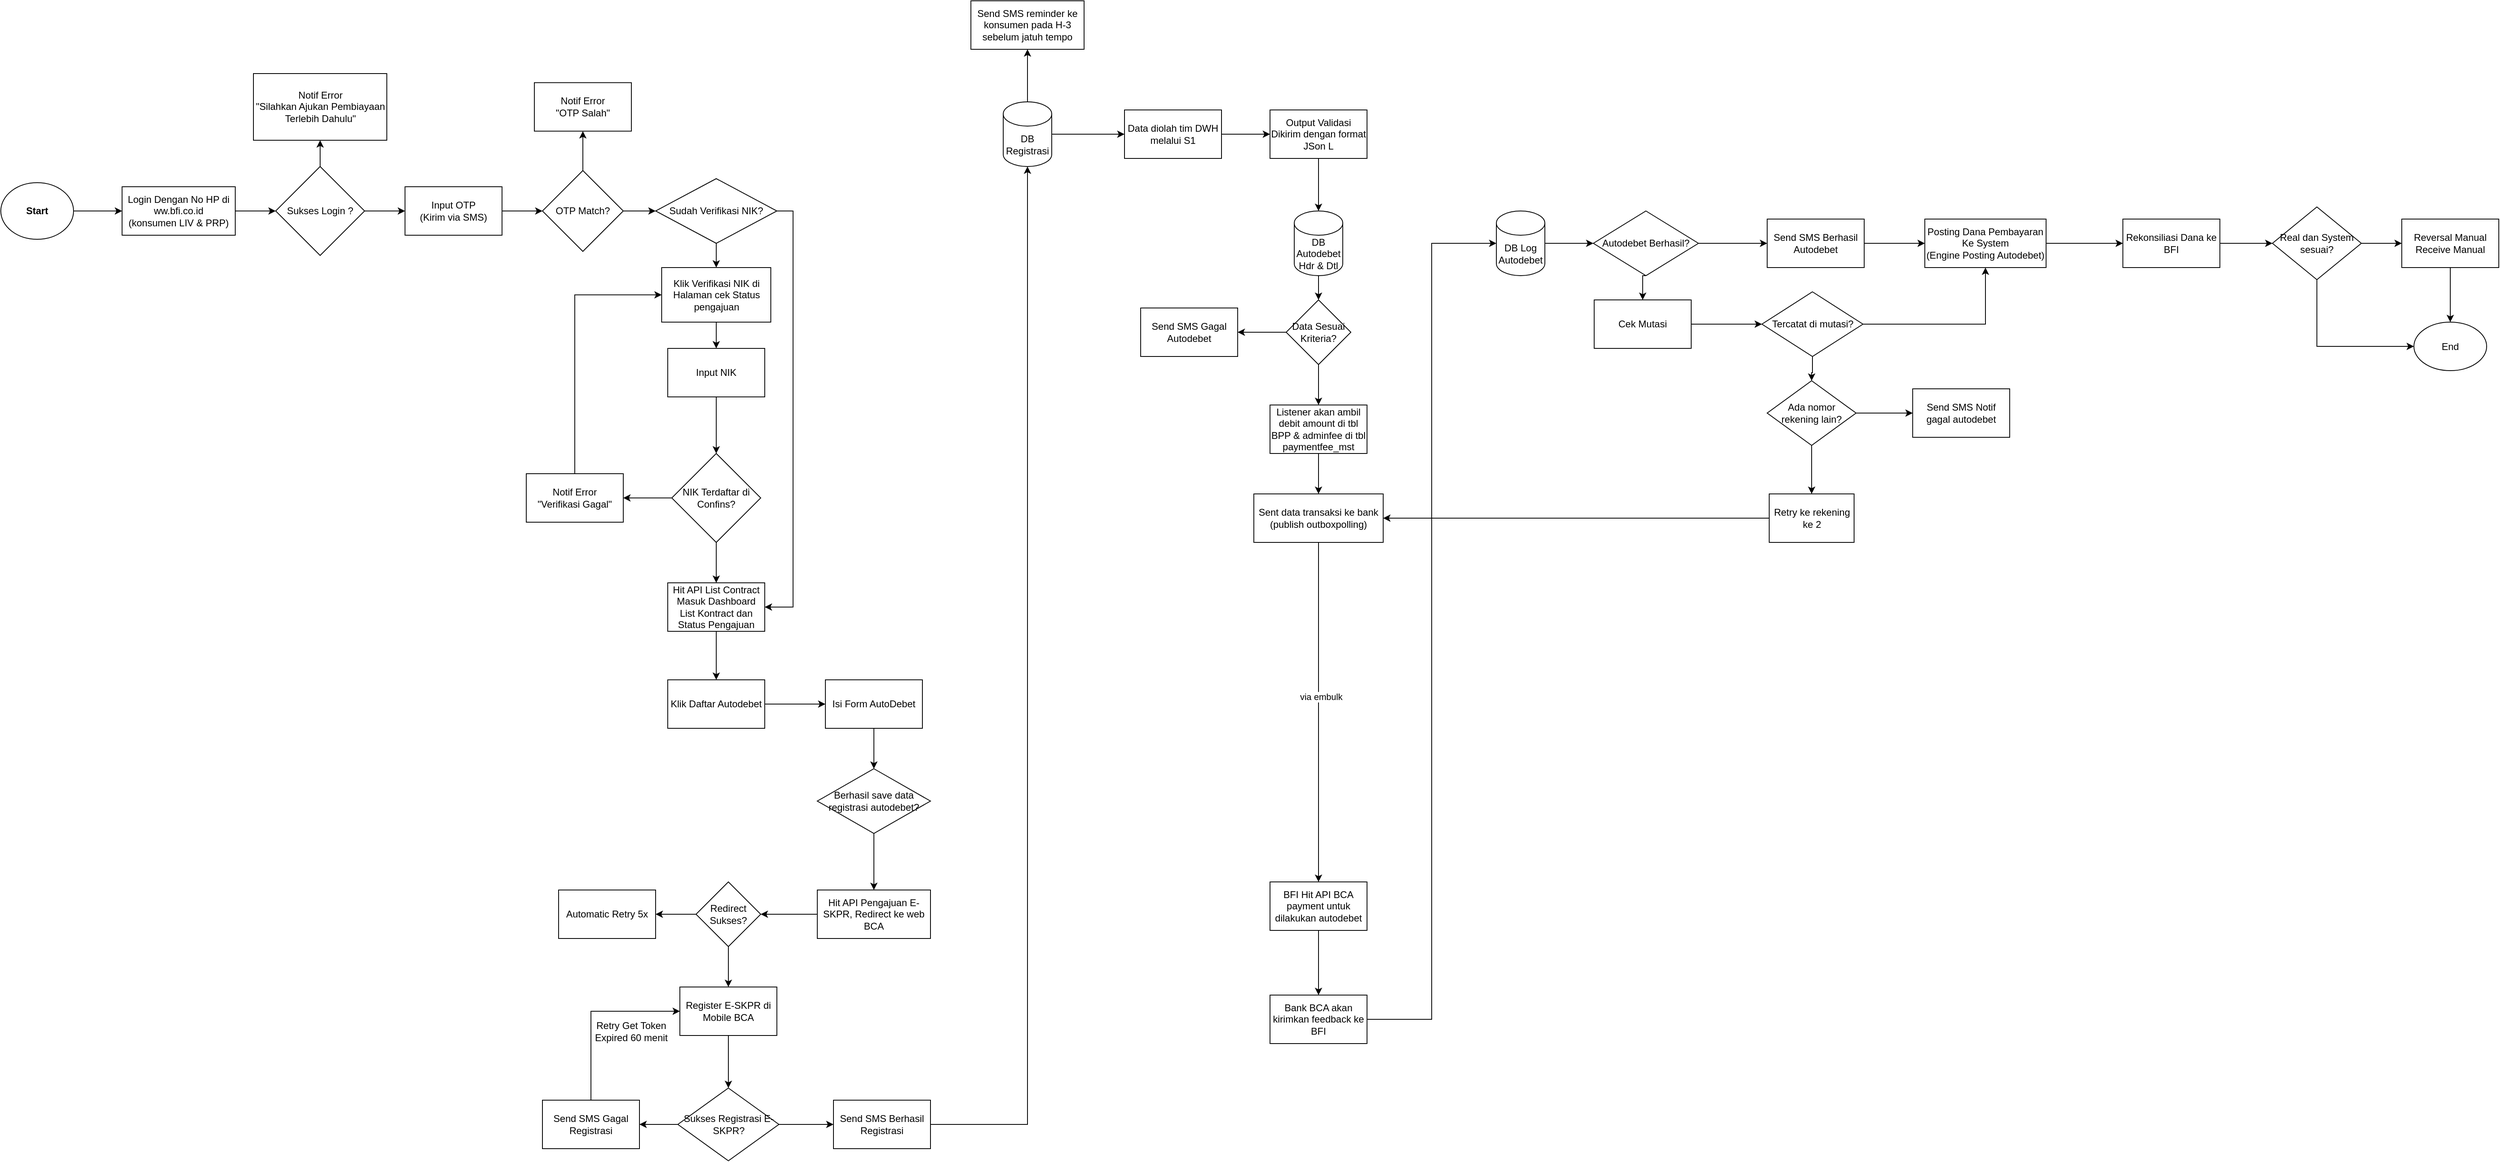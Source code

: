 <mxfile version="20.8.21" type="github">
  <diagram name="Page-1" id="4VkABFFkdOy4SkA2vKFU">
    <mxGraphModel dx="2204" dy="1832" grid="1" gridSize="10" guides="1" tooltips="1" connect="1" arrows="1" fold="1" page="1" pageScale="1" pageWidth="850" pageHeight="1100" math="0" shadow="0">
      <root>
        <mxCell id="0" />
        <mxCell id="1" parent="0" />
        <mxCell id="nJwfG4Mb3ynYiJClUybC-14" style="edgeStyle=orthogonalEdgeStyle;rounded=0;orthogonalLoop=1;jettySize=auto;html=1;exitX=1;exitY=0.5;exitDx=0;exitDy=0;entryX=0;entryY=0.5;entryDx=0;entryDy=0;" edge="1" parent="1" source="nJwfG4Mb3ynYiJClUybC-6" target="nJwfG4Mb3ynYiJClUybC-8">
          <mxGeometry relative="1" as="geometry" />
        </mxCell>
        <mxCell id="nJwfG4Mb3ynYiJClUybC-6" value="&lt;b&gt;Start&lt;/b&gt;" style="ellipse;whiteSpace=wrap;html=1;" vertex="1" parent="1">
          <mxGeometry x="-140" y="95" width="90" height="70" as="geometry" />
        </mxCell>
        <mxCell id="nJwfG4Mb3ynYiJClUybC-15" style="edgeStyle=orthogonalEdgeStyle;rounded=0;orthogonalLoop=1;jettySize=auto;html=1;exitX=1;exitY=0.5;exitDx=0;exitDy=0;entryX=0;entryY=0.5;entryDx=0;entryDy=0;" edge="1" parent="1" source="nJwfG4Mb3ynYiJClUybC-8" target="nJwfG4Mb3ynYiJClUybC-10">
          <mxGeometry relative="1" as="geometry" />
        </mxCell>
        <mxCell id="nJwfG4Mb3ynYiJClUybC-8" value="Login Dengan No HP di ww.bfi.co.id&lt;br&gt;(konsumen LIV &amp;amp; PRP)" style="rounded=0;whiteSpace=wrap;html=1;" vertex="1" parent="1">
          <mxGeometry x="10" y="100" width="140" height="60" as="geometry" />
        </mxCell>
        <mxCell id="nJwfG4Mb3ynYiJClUybC-18" style="edgeStyle=orthogonalEdgeStyle;rounded=0;orthogonalLoop=1;jettySize=auto;html=1;exitX=1;exitY=0.5;exitDx=0;exitDy=0;entryX=0;entryY=0.5;entryDx=0;entryDy=0;" edge="1" parent="1" source="nJwfG4Mb3ynYiJClUybC-9" target="nJwfG4Mb3ynYiJClUybC-12">
          <mxGeometry relative="1" as="geometry" />
        </mxCell>
        <mxCell id="nJwfG4Mb3ynYiJClUybC-9" value="Input OTP&lt;br&gt;(Kirim via SMS)" style="whiteSpace=wrap;html=1;rounded=0;" vertex="1" parent="1">
          <mxGeometry x="360" y="100" width="120" height="60" as="geometry" />
        </mxCell>
        <mxCell id="nJwfG4Mb3ynYiJClUybC-17" style="edgeStyle=orthogonalEdgeStyle;rounded=0;orthogonalLoop=1;jettySize=auto;html=1;exitX=1;exitY=0.5;exitDx=0;exitDy=0;entryX=0;entryY=0.5;entryDx=0;entryDy=0;" edge="1" parent="1" source="nJwfG4Mb3ynYiJClUybC-10" target="nJwfG4Mb3ynYiJClUybC-9">
          <mxGeometry relative="1" as="geometry" />
        </mxCell>
        <mxCell id="nJwfG4Mb3ynYiJClUybC-20" style="edgeStyle=orthogonalEdgeStyle;rounded=0;orthogonalLoop=1;jettySize=auto;html=1;exitX=0.5;exitY=0;exitDx=0;exitDy=0;entryX=0.5;entryY=1;entryDx=0;entryDy=0;" edge="1" parent="1" source="nJwfG4Mb3ynYiJClUybC-10" target="nJwfG4Mb3ynYiJClUybC-11">
          <mxGeometry relative="1" as="geometry" />
        </mxCell>
        <mxCell id="nJwfG4Mb3ynYiJClUybC-10" value="Sukses Login ?" style="rhombus;whiteSpace=wrap;html=1;rounded=0;" vertex="1" parent="1">
          <mxGeometry x="200" y="75" width="110" height="110" as="geometry" />
        </mxCell>
        <mxCell id="nJwfG4Mb3ynYiJClUybC-11" value="Notif Error&lt;br&gt;&quot;Silahkan Ajukan Pembiayaan Terlebih Dahulu&quot;" style="rounded=0;whiteSpace=wrap;html=1;" vertex="1" parent="1">
          <mxGeometry x="172.5" y="-40" width="165" height="82.5" as="geometry" />
        </mxCell>
        <mxCell id="nJwfG4Mb3ynYiJClUybC-19" style="edgeStyle=orthogonalEdgeStyle;rounded=0;orthogonalLoop=1;jettySize=auto;html=1;exitX=0.5;exitY=0;exitDx=0;exitDy=0;entryX=0.5;entryY=1;entryDx=0;entryDy=0;" edge="1" parent="1" source="nJwfG4Mb3ynYiJClUybC-12" target="nJwfG4Mb3ynYiJClUybC-13">
          <mxGeometry relative="1" as="geometry" />
        </mxCell>
        <mxCell id="nJwfG4Mb3ynYiJClUybC-22" style="edgeStyle=orthogonalEdgeStyle;rounded=0;orthogonalLoop=1;jettySize=auto;html=1;exitX=1;exitY=0.5;exitDx=0;exitDy=0;entryX=0;entryY=0.5;entryDx=0;entryDy=0;" edge="1" parent="1" source="nJwfG4Mb3ynYiJClUybC-12" target="nJwfG4Mb3ynYiJClUybC-21">
          <mxGeometry relative="1" as="geometry" />
        </mxCell>
        <mxCell id="nJwfG4Mb3ynYiJClUybC-12" value="OTP Match?" style="rhombus;whiteSpace=wrap;html=1;rounded=0;" vertex="1" parent="1">
          <mxGeometry x="530" y="80" width="100" height="100" as="geometry" />
        </mxCell>
        <mxCell id="nJwfG4Mb3ynYiJClUybC-13" value="Notif Error&lt;br&gt;&quot;OTP Salah&quot;" style="rounded=0;whiteSpace=wrap;html=1;" vertex="1" parent="1">
          <mxGeometry x="520" y="-28.75" width="120" height="60" as="geometry" />
        </mxCell>
        <mxCell id="nJwfG4Mb3ynYiJClUybC-30" style="edgeStyle=orthogonalEdgeStyle;rounded=0;orthogonalLoop=1;jettySize=auto;html=1;exitX=1;exitY=0.5;exitDx=0;exitDy=0;entryX=1;entryY=0.5;entryDx=0;entryDy=0;" edge="1" parent="1" source="nJwfG4Mb3ynYiJClUybC-21" target="nJwfG4Mb3ynYiJClUybC-25">
          <mxGeometry relative="1" as="geometry" />
        </mxCell>
        <mxCell id="nJwfG4Mb3ynYiJClUybC-31" style="edgeStyle=orthogonalEdgeStyle;rounded=0;orthogonalLoop=1;jettySize=auto;html=1;exitX=0.5;exitY=1;exitDx=0;exitDy=0;" edge="1" parent="1" source="nJwfG4Mb3ynYiJClUybC-21" target="nJwfG4Mb3ynYiJClUybC-23">
          <mxGeometry relative="1" as="geometry" />
        </mxCell>
        <mxCell id="nJwfG4Mb3ynYiJClUybC-21" value="Sudah Verifikasi NIK?" style="rhombus;whiteSpace=wrap;html=1;rounded=0;" vertex="1" parent="1">
          <mxGeometry x="670" y="90" width="150" height="80" as="geometry" />
        </mxCell>
        <mxCell id="nJwfG4Mb3ynYiJClUybC-32" style="edgeStyle=orthogonalEdgeStyle;rounded=0;orthogonalLoop=1;jettySize=auto;html=1;exitX=0.5;exitY=1;exitDx=0;exitDy=0;entryX=0.5;entryY=0;entryDx=0;entryDy=0;" edge="1" parent="1" source="nJwfG4Mb3ynYiJClUybC-23" target="nJwfG4Mb3ynYiJClUybC-24">
          <mxGeometry relative="1" as="geometry" />
        </mxCell>
        <mxCell id="nJwfG4Mb3ynYiJClUybC-23" value="Klik Verifikasi NIK di Halaman cek Status pengajuan" style="rounded=0;whiteSpace=wrap;html=1;" vertex="1" parent="1">
          <mxGeometry x="677.5" y="200" width="135" height="67.5" as="geometry" />
        </mxCell>
        <mxCell id="nJwfG4Mb3ynYiJClUybC-27" value="" style="edgeStyle=orthogonalEdgeStyle;rounded=0;orthogonalLoop=1;jettySize=auto;html=1;" edge="1" parent="1" source="nJwfG4Mb3ynYiJClUybC-24" target="nJwfG4Mb3ynYiJClUybC-26">
          <mxGeometry relative="1" as="geometry" />
        </mxCell>
        <mxCell id="nJwfG4Mb3ynYiJClUybC-24" value="Input NIK" style="rounded=0;whiteSpace=wrap;html=1;" vertex="1" parent="1">
          <mxGeometry x="685" y="300" width="120" height="60" as="geometry" />
        </mxCell>
        <mxCell id="nJwfG4Mb3ynYiJClUybC-38" style="edgeStyle=orthogonalEdgeStyle;rounded=0;orthogonalLoop=1;jettySize=auto;html=1;exitX=0.5;exitY=1;exitDx=0;exitDy=0;entryX=0.5;entryY=0;entryDx=0;entryDy=0;" edge="1" parent="1" source="nJwfG4Mb3ynYiJClUybC-25" target="nJwfG4Mb3ynYiJClUybC-37">
          <mxGeometry relative="1" as="geometry" />
        </mxCell>
        <mxCell id="nJwfG4Mb3ynYiJClUybC-25" value="Hit API List Contract&lt;br&gt;Masuk Dashboard List Kontract dan Status Pengajuan" style="rounded=0;whiteSpace=wrap;html=1;" vertex="1" parent="1">
          <mxGeometry x="685" y="590" width="120" height="60" as="geometry" />
        </mxCell>
        <mxCell id="nJwfG4Mb3ynYiJClUybC-34" style="edgeStyle=orthogonalEdgeStyle;rounded=0;orthogonalLoop=1;jettySize=auto;html=1;exitX=0;exitY=0.5;exitDx=0;exitDy=0;entryX=1;entryY=0.5;entryDx=0;entryDy=0;" edge="1" parent="1" source="nJwfG4Mb3ynYiJClUybC-26" target="nJwfG4Mb3ynYiJClUybC-33">
          <mxGeometry relative="1" as="geometry" />
        </mxCell>
        <mxCell id="nJwfG4Mb3ynYiJClUybC-36" style="edgeStyle=orthogonalEdgeStyle;rounded=0;orthogonalLoop=1;jettySize=auto;html=1;exitX=0.5;exitY=1;exitDx=0;exitDy=0;entryX=0.5;entryY=0;entryDx=0;entryDy=0;" edge="1" parent="1" source="nJwfG4Mb3ynYiJClUybC-26" target="nJwfG4Mb3ynYiJClUybC-25">
          <mxGeometry relative="1" as="geometry" />
        </mxCell>
        <mxCell id="nJwfG4Mb3ynYiJClUybC-26" value="NIK Terdaftar di Confins?" style="rhombus;whiteSpace=wrap;html=1;rounded=0;" vertex="1" parent="1">
          <mxGeometry x="690" y="430" width="110" height="110" as="geometry" />
        </mxCell>
        <mxCell id="nJwfG4Mb3ynYiJClUybC-35" style="edgeStyle=orthogonalEdgeStyle;rounded=0;orthogonalLoop=1;jettySize=auto;html=1;exitX=0.5;exitY=0;exitDx=0;exitDy=0;entryX=0;entryY=0.5;entryDx=0;entryDy=0;" edge="1" parent="1" source="nJwfG4Mb3ynYiJClUybC-33" target="nJwfG4Mb3ynYiJClUybC-23">
          <mxGeometry relative="1" as="geometry" />
        </mxCell>
        <mxCell id="nJwfG4Mb3ynYiJClUybC-33" value="Notif Error&lt;br&gt;&quot;Verifikasi Gagal&quot;" style="rounded=0;whiteSpace=wrap;html=1;" vertex="1" parent="1">
          <mxGeometry x="510" y="455" width="120" height="60" as="geometry" />
        </mxCell>
        <mxCell id="nJwfG4Mb3ynYiJClUybC-40" style="edgeStyle=orthogonalEdgeStyle;rounded=0;orthogonalLoop=1;jettySize=auto;html=1;exitX=1;exitY=0.5;exitDx=0;exitDy=0;entryX=0;entryY=0.5;entryDx=0;entryDy=0;" edge="1" parent="1" source="nJwfG4Mb3ynYiJClUybC-37" target="nJwfG4Mb3ynYiJClUybC-39">
          <mxGeometry relative="1" as="geometry" />
        </mxCell>
        <mxCell id="nJwfG4Mb3ynYiJClUybC-37" value="Klik Daftar Autodebet" style="rounded=0;whiteSpace=wrap;html=1;" vertex="1" parent="1">
          <mxGeometry x="685" y="710" width="120" height="60" as="geometry" />
        </mxCell>
        <mxCell id="nJwfG4Mb3ynYiJClUybC-42" style="edgeStyle=orthogonalEdgeStyle;rounded=0;orthogonalLoop=1;jettySize=auto;html=1;exitX=0.5;exitY=1;exitDx=0;exitDy=0;entryX=0.5;entryY=0;entryDx=0;entryDy=0;" edge="1" parent="1" source="nJwfG4Mb3ynYiJClUybC-39" target="nJwfG4Mb3ynYiJClUybC-41">
          <mxGeometry relative="1" as="geometry" />
        </mxCell>
        <mxCell id="nJwfG4Mb3ynYiJClUybC-39" value="Isi Form AutoDebet" style="whiteSpace=wrap;html=1;rounded=0;" vertex="1" parent="1">
          <mxGeometry x="880" y="710" width="120" height="60" as="geometry" />
        </mxCell>
        <mxCell id="nJwfG4Mb3ynYiJClUybC-54" style="edgeStyle=orthogonalEdgeStyle;rounded=0;orthogonalLoop=1;jettySize=auto;html=1;exitX=0.5;exitY=1;exitDx=0;exitDy=0;" edge="1" parent="1" source="nJwfG4Mb3ynYiJClUybC-41" target="nJwfG4Mb3ynYiJClUybC-53">
          <mxGeometry relative="1" as="geometry" />
        </mxCell>
        <mxCell id="nJwfG4Mb3ynYiJClUybC-41" value="Berhasil save data registrasi autodebet?" style="rhombus;whiteSpace=wrap;html=1;rounded=0;" vertex="1" parent="1">
          <mxGeometry x="870" y="820" width="140" height="80" as="geometry" />
        </mxCell>
        <mxCell id="nJwfG4Mb3ynYiJClUybC-57" style="edgeStyle=orthogonalEdgeStyle;rounded=0;orthogonalLoop=1;jettySize=auto;html=1;exitX=0;exitY=0.5;exitDx=0;exitDy=0;entryX=1;entryY=0.5;entryDx=0;entryDy=0;" edge="1" parent="1" source="nJwfG4Mb3ynYiJClUybC-53" target="nJwfG4Mb3ynYiJClUybC-55">
          <mxGeometry relative="1" as="geometry" />
        </mxCell>
        <mxCell id="nJwfG4Mb3ynYiJClUybC-53" value="Hit API Pengajuan E-SKPR, Redirect ke web BCA" style="whiteSpace=wrap;html=1;rounded=0;" vertex="1" parent="1">
          <mxGeometry x="870" y="970" width="140" height="60" as="geometry" />
        </mxCell>
        <mxCell id="nJwfG4Mb3ynYiJClUybC-58" value="" style="edgeStyle=orthogonalEdgeStyle;rounded=0;orthogonalLoop=1;jettySize=auto;html=1;" edge="1" parent="1" source="nJwfG4Mb3ynYiJClUybC-55" target="nJwfG4Mb3ynYiJClUybC-56">
          <mxGeometry relative="1" as="geometry" />
        </mxCell>
        <mxCell id="nJwfG4Mb3ynYiJClUybC-60" style="edgeStyle=orthogonalEdgeStyle;rounded=0;orthogonalLoop=1;jettySize=auto;html=1;exitX=0.5;exitY=1;exitDx=0;exitDy=0;entryX=0.5;entryY=0;entryDx=0;entryDy=0;" edge="1" parent="1" source="nJwfG4Mb3ynYiJClUybC-55" target="nJwfG4Mb3ynYiJClUybC-59">
          <mxGeometry relative="1" as="geometry" />
        </mxCell>
        <mxCell id="nJwfG4Mb3ynYiJClUybC-55" value="Redirect Sukses?" style="rhombus;whiteSpace=wrap;html=1;rounded=0;" vertex="1" parent="1">
          <mxGeometry x="720" y="960" width="80" height="80" as="geometry" />
        </mxCell>
        <mxCell id="nJwfG4Mb3ynYiJClUybC-56" value="Automatic Retry 5x" style="whiteSpace=wrap;html=1;rounded=0;" vertex="1" parent="1">
          <mxGeometry x="550" y="970" width="120" height="60" as="geometry" />
        </mxCell>
        <mxCell id="nJwfG4Mb3ynYiJClUybC-62" value="" style="edgeStyle=orthogonalEdgeStyle;rounded=0;orthogonalLoop=1;jettySize=auto;html=1;" edge="1" parent="1" source="nJwfG4Mb3ynYiJClUybC-59" target="nJwfG4Mb3ynYiJClUybC-61">
          <mxGeometry relative="1" as="geometry" />
        </mxCell>
        <mxCell id="nJwfG4Mb3ynYiJClUybC-59" value="Register E-SKPR di Mobile BCA" style="rounded=0;whiteSpace=wrap;html=1;" vertex="1" parent="1">
          <mxGeometry x="700" y="1090" width="120" height="60" as="geometry" />
        </mxCell>
        <mxCell id="nJwfG4Mb3ynYiJClUybC-67" value="" style="edgeStyle=orthogonalEdgeStyle;rounded=0;orthogonalLoop=1;jettySize=auto;html=1;" edge="1" parent="1" source="nJwfG4Mb3ynYiJClUybC-61" target="nJwfG4Mb3ynYiJClUybC-63">
          <mxGeometry relative="1" as="geometry" />
        </mxCell>
        <mxCell id="nJwfG4Mb3ynYiJClUybC-69" value="" style="edgeStyle=orthogonalEdgeStyle;rounded=0;orthogonalLoop=1;jettySize=auto;html=1;" edge="1" parent="1" source="nJwfG4Mb3ynYiJClUybC-61" target="nJwfG4Mb3ynYiJClUybC-68">
          <mxGeometry relative="1" as="geometry" />
        </mxCell>
        <mxCell id="nJwfG4Mb3ynYiJClUybC-61" value="Sukses Registrasi E-SKPR?" style="rhombus;whiteSpace=wrap;html=1;rounded=0;" vertex="1" parent="1">
          <mxGeometry x="697.5" y="1215" width="125" height="90" as="geometry" />
        </mxCell>
        <mxCell id="nJwfG4Mb3ynYiJClUybC-64" style="edgeStyle=orthogonalEdgeStyle;rounded=0;orthogonalLoop=1;jettySize=auto;html=1;exitX=0.5;exitY=0;exitDx=0;exitDy=0;entryX=0;entryY=0.5;entryDx=0;entryDy=0;" edge="1" parent="1" source="nJwfG4Mb3ynYiJClUybC-63" target="nJwfG4Mb3ynYiJClUybC-59">
          <mxGeometry relative="1" as="geometry" />
        </mxCell>
        <mxCell id="nJwfG4Mb3ynYiJClUybC-63" value="Send SMS Gagal Registrasi&lt;br&gt;" style="whiteSpace=wrap;html=1;rounded=0;" vertex="1" parent="1">
          <mxGeometry x="530" y="1230" width="120" height="60" as="geometry" />
        </mxCell>
        <mxCell id="nJwfG4Mb3ynYiJClUybC-66" value="Retry Get Token Expired 60 menit" style="text;html=1;strokeColor=none;fillColor=none;align=center;verticalAlign=middle;whiteSpace=wrap;rounded=0;" vertex="1" parent="1">
          <mxGeometry x="590" y="1130" width="100" height="30" as="geometry" />
        </mxCell>
        <mxCell id="nJwfG4Mb3ynYiJClUybC-71" style="edgeStyle=orthogonalEdgeStyle;rounded=0;orthogonalLoop=1;jettySize=auto;html=1;exitX=1;exitY=0.5;exitDx=0;exitDy=0;entryX=0.5;entryY=1;entryDx=0;entryDy=0;entryPerimeter=0;" edge="1" parent="1" source="nJwfG4Mb3ynYiJClUybC-68" target="nJwfG4Mb3ynYiJClUybC-70">
          <mxGeometry relative="1" as="geometry" />
        </mxCell>
        <mxCell id="nJwfG4Mb3ynYiJClUybC-68" value="Send SMS Berhasil Registrasi" style="whiteSpace=wrap;html=1;rounded=0;" vertex="1" parent="1">
          <mxGeometry x="890" y="1230" width="120" height="60" as="geometry" />
        </mxCell>
        <mxCell id="nJwfG4Mb3ynYiJClUybC-73" value="" style="edgeStyle=orthogonalEdgeStyle;rounded=0;orthogonalLoop=1;jettySize=auto;html=1;" edge="1" parent="1" source="nJwfG4Mb3ynYiJClUybC-70" target="nJwfG4Mb3ynYiJClUybC-72">
          <mxGeometry relative="1" as="geometry" />
        </mxCell>
        <mxCell id="nJwfG4Mb3ynYiJClUybC-75" value="" style="edgeStyle=orthogonalEdgeStyle;rounded=0;orthogonalLoop=1;jettySize=auto;html=1;" edge="1" parent="1" source="nJwfG4Mb3ynYiJClUybC-70" target="nJwfG4Mb3ynYiJClUybC-74">
          <mxGeometry relative="1" as="geometry" />
        </mxCell>
        <mxCell id="nJwfG4Mb3ynYiJClUybC-70" value="DB Registrasi" style="shape=cylinder3;whiteSpace=wrap;html=1;boundedLbl=1;backgroundOutline=1;size=15;" vertex="1" parent="1">
          <mxGeometry x="1100" y="-5" width="60" height="80" as="geometry" />
        </mxCell>
        <mxCell id="nJwfG4Mb3ynYiJClUybC-72" value="Send SMS reminder ke konsumen pada H-3 sebelum jatuh tempo" style="rounded=0;whiteSpace=wrap;html=1;" vertex="1" parent="1">
          <mxGeometry x="1060" y="-130" width="140" height="60" as="geometry" />
        </mxCell>
        <mxCell id="nJwfG4Mb3ynYiJClUybC-77" value="" style="edgeStyle=orthogonalEdgeStyle;rounded=0;orthogonalLoop=1;jettySize=auto;html=1;" edge="1" parent="1" source="nJwfG4Mb3ynYiJClUybC-74" target="nJwfG4Mb3ynYiJClUybC-76">
          <mxGeometry relative="1" as="geometry" />
        </mxCell>
        <mxCell id="nJwfG4Mb3ynYiJClUybC-74" value="Data diolah tim DWH melalui S1" style="rounded=0;whiteSpace=wrap;html=1;" vertex="1" parent="1">
          <mxGeometry x="1250" y="5" width="120" height="60" as="geometry" />
        </mxCell>
        <mxCell id="nJwfG4Mb3ynYiJClUybC-79" value="" style="edgeStyle=orthogonalEdgeStyle;rounded=0;orthogonalLoop=1;jettySize=auto;html=1;" edge="1" parent="1" source="nJwfG4Mb3ynYiJClUybC-76" target="nJwfG4Mb3ynYiJClUybC-78">
          <mxGeometry relative="1" as="geometry" />
        </mxCell>
        <mxCell id="nJwfG4Mb3ynYiJClUybC-76" value="Output Validasi&lt;br&gt;Dikirim dengan format JSon L" style="whiteSpace=wrap;html=1;rounded=0;" vertex="1" parent="1">
          <mxGeometry x="1430" y="5" width="120" height="60" as="geometry" />
        </mxCell>
        <mxCell id="nJwfG4Mb3ynYiJClUybC-83" value="" style="edgeStyle=orthogonalEdgeStyle;rounded=0;orthogonalLoop=1;jettySize=auto;html=1;" edge="1" parent="1" source="nJwfG4Mb3ynYiJClUybC-78" target="nJwfG4Mb3ynYiJClUybC-81">
          <mxGeometry relative="1" as="geometry" />
        </mxCell>
        <mxCell id="nJwfG4Mb3ynYiJClUybC-78" value="DB Autodebet Hdr &amp;amp; Dtl" style="shape=cylinder3;whiteSpace=wrap;html=1;boundedLbl=1;backgroundOutline=1;size=15;" vertex="1" parent="1">
          <mxGeometry x="1460" y="130" width="60" height="80" as="geometry" />
        </mxCell>
        <mxCell id="nJwfG4Mb3ynYiJClUybC-87" value="" style="edgeStyle=orthogonalEdgeStyle;rounded=0;orthogonalLoop=1;jettySize=auto;html=1;" edge="1" parent="1" source="nJwfG4Mb3ynYiJClUybC-80" target="nJwfG4Mb3ynYiJClUybC-86">
          <mxGeometry relative="1" as="geometry" />
        </mxCell>
        <mxCell id="nJwfG4Mb3ynYiJClUybC-80" value="Listener akan ambil debit amount di tbl BPP &amp;amp; adminfee di tbl paymentfee_mst" style="whiteSpace=wrap;html=1;" vertex="1" parent="1">
          <mxGeometry x="1430" y="370" width="120" height="60" as="geometry" />
        </mxCell>
        <mxCell id="nJwfG4Mb3ynYiJClUybC-84" value="" style="edgeStyle=orthogonalEdgeStyle;rounded=0;orthogonalLoop=1;jettySize=auto;html=1;" edge="1" parent="1" source="nJwfG4Mb3ynYiJClUybC-81" target="nJwfG4Mb3ynYiJClUybC-80">
          <mxGeometry relative="1" as="geometry" />
        </mxCell>
        <mxCell id="nJwfG4Mb3ynYiJClUybC-85" value="" style="edgeStyle=orthogonalEdgeStyle;rounded=0;orthogonalLoop=1;jettySize=auto;html=1;" edge="1" parent="1" source="nJwfG4Mb3ynYiJClUybC-81" target="nJwfG4Mb3ynYiJClUybC-82">
          <mxGeometry relative="1" as="geometry" />
        </mxCell>
        <mxCell id="nJwfG4Mb3ynYiJClUybC-81" value="Data Sesuai Kriteria?" style="rhombus;whiteSpace=wrap;html=1;" vertex="1" parent="1">
          <mxGeometry x="1450" y="240" width="80" height="80" as="geometry" />
        </mxCell>
        <mxCell id="nJwfG4Mb3ynYiJClUybC-82" value="Send SMS Gagal Autodebet" style="whiteSpace=wrap;html=1;" vertex="1" parent="1">
          <mxGeometry x="1270" y="250" width="120" height="60" as="geometry" />
        </mxCell>
        <mxCell id="nJwfG4Mb3ynYiJClUybC-89" style="edgeStyle=orthogonalEdgeStyle;rounded=0;orthogonalLoop=1;jettySize=auto;html=1;exitX=0.5;exitY=1;exitDx=0;exitDy=0;" edge="1" parent="1" source="nJwfG4Mb3ynYiJClUybC-86" target="nJwfG4Mb3ynYiJClUybC-88">
          <mxGeometry relative="1" as="geometry" />
        </mxCell>
        <mxCell id="nJwfG4Mb3ynYiJClUybC-90" value="via embulk" style="edgeLabel;html=1;align=center;verticalAlign=middle;resizable=0;points=[];" vertex="1" connectable="0" parent="nJwfG4Mb3ynYiJClUybC-89">
          <mxGeometry x="-0.092" y="3" relative="1" as="geometry">
            <mxPoint as="offset" />
          </mxGeometry>
        </mxCell>
        <mxCell id="nJwfG4Mb3ynYiJClUybC-86" value="Sent data transaksi ke bank&lt;br&gt;(publish outboxpolling)" style="whiteSpace=wrap;html=1;" vertex="1" parent="1">
          <mxGeometry x="1410" y="480" width="160" height="60" as="geometry" />
        </mxCell>
        <mxCell id="nJwfG4Mb3ynYiJClUybC-93" value="" style="edgeStyle=orthogonalEdgeStyle;rounded=0;orthogonalLoop=1;jettySize=auto;html=1;" edge="1" parent="1" source="nJwfG4Mb3ynYiJClUybC-88" target="nJwfG4Mb3ynYiJClUybC-92">
          <mxGeometry relative="1" as="geometry" />
        </mxCell>
        <mxCell id="nJwfG4Mb3ynYiJClUybC-88" value="BFI Hit API BCA payment untuk dilakukan autodebet" style="whiteSpace=wrap;html=1;" vertex="1" parent="1">
          <mxGeometry x="1430" y="960" width="120" height="60" as="geometry" />
        </mxCell>
        <mxCell id="nJwfG4Mb3ynYiJClUybC-95" style="edgeStyle=orthogonalEdgeStyle;rounded=0;orthogonalLoop=1;jettySize=auto;html=1;exitX=1;exitY=0.5;exitDx=0;exitDy=0;entryX=0;entryY=0.5;entryDx=0;entryDy=0;entryPerimeter=0;" edge="1" parent="1" source="nJwfG4Mb3ynYiJClUybC-92" target="nJwfG4Mb3ynYiJClUybC-94">
          <mxGeometry relative="1" as="geometry" />
        </mxCell>
        <mxCell id="nJwfG4Mb3ynYiJClUybC-92" value="Bank BCA akan kirimkan feedback ke BFI" style="whiteSpace=wrap;html=1;" vertex="1" parent="1">
          <mxGeometry x="1430" y="1100" width="120" height="60" as="geometry" />
        </mxCell>
        <mxCell id="nJwfG4Mb3ynYiJClUybC-99" value="" style="edgeStyle=orthogonalEdgeStyle;rounded=0;orthogonalLoop=1;jettySize=auto;html=1;" edge="1" parent="1" source="nJwfG4Mb3ynYiJClUybC-94" target="nJwfG4Mb3ynYiJClUybC-97">
          <mxGeometry relative="1" as="geometry" />
        </mxCell>
        <mxCell id="nJwfG4Mb3ynYiJClUybC-94" value="DB Log Autodebet" style="shape=cylinder3;whiteSpace=wrap;html=1;boundedLbl=1;backgroundOutline=1;size=15;" vertex="1" parent="1">
          <mxGeometry x="1710" y="130" width="60" height="80" as="geometry" />
        </mxCell>
        <mxCell id="nJwfG4Mb3ynYiJClUybC-114" value="" style="edgeStyle=orthogonalEdgeStyle;rounded=0;orthogonalLoop=1;jettySize=auto;html=1;" edge="1" parent="1" source="nJwfG4Mb3ynYiJClUybC-96" target="nJwfG4Mb3ynYiJClUybC-113">
          <mxGeometry relative="1" as="geometry" />
        </mxCell>
        <mxCell id="nJwfG4Mb3ynYiJClUybC-96" value="Cek Mutasi" style="whiteSpace=wrap;html=1;" vertex="1" parent="1">
          <mxGeometry x="1831" y="240" width="120" height="60" as="geometry" />
        </mxCell>
        <mxCell id="nJwfG4Mb3ynYiJClUybC-98" style="edgeStyle=orthogonalEdgeStyle;rounded=0;orthogonalLoop=1;jettySize=auto;html=1;exitX=0.5;exitY=1;exitDx=0;exitDy=0;entryX=0.5;entryY=0;entryDx=0;entryDy=0;" edge="1" parent="1" source="nJwfG4Mb3ynYiJClUybC-97" target="nJwfG4Mb3ynYiJClUybC-96">
          <mxGeometry relative="1" as="geometry" />
        </mxCell>
        <mxCell id="nJwfG4Mb3ynYiJClUybC-101" value="" style="edgeStyle=orthogonalEdgeStyle;rounded=0;orthogonalLoop=1;jettySize=auto;html=1;" edge="1" parent="1" source="nJwfG4Mb3ynYiJClUybC-97" target="nJwfG4Mb3ynYiJClUybC-100">
          <mxGeometry relative="1" as="geometry" />
        </mxCell>
        <mxCell id="nJwfG4Mb3ynYiJClUybC-97" value="Autodebet Berhasil?" style="rhombus;whiteSpace=wrap;html=1;" vertex="1" parent="1">
          <mxGeometry x="1830" y="130" width="130" height="80" as="geometry" />
        </mxCell>
        <mxCell id="nJwfG4Mb3ynYiJClUybC-103" value="" style="edgeStyle=orthogonalEdgeStyle;rounded=0;orthogonalLoop=1;jettySize=auto;html=1;" edge="1" parent="1" source="nJwfG4Mb3ynYiJClUybC-100" target="nJwfG4Mb3ynYiJClUybC-102">
          <mxGeometry relative="1" as="geometry" />
        </mxCell>
        <mxCell id="nJwfG4Mb3ynYiJClUybC-100" value="Send SMS Berhasil Autodebet" style="whiteSpace=wrap;html=1;" vertex="1" parent="1">
          <mxGeometry x="2045" y="140" width="120" height="60" as="geometry" />
        </mxCell>
        <mxCell id="nJwfG4Mb3ynYiJClUybC-105" value="" style="edgeStyle=orthogonalEdgeStyle;rounded=0;orthogonalLoop=1;jettySize=auto;html=1;" edge="1" parent="1" source="nJwfG4Mb3ynYiJClUybC-102" target="nJwfG4Mb3ynYiJClUybC-104">
          <mxGeometry relative="1" as="geometry" />
        </mxCell>
        <mxCell id="nJwfG4Mb3ynYiJClUybC-102" value="Posting Dana Pembayaran Ke System&lt;br&gt;(Engine Posting Autodebet)" style="whiteSpace=wrap;html=1;" vertex="1" parent="1">
          <mxGeometry x="2240" y="140" width="150" height="60" as="geometry" />
        </mxCell>
        <mxCell id="nJwfG4Mb3ynYiJClUybC-108" value="" style="edgeStyle=orthogonalEdgeStyle;rounded=0;orthogonalLoop=1;jettySize=auto;html=1;" edge="1" parent="1" source="nJwfG4Mb3ynYiJClUybC-104" target="nJwfG4Mb3ynYiJClUybC-107">
          <mxGeometry relative="1" as="geometry" />
        </mxCell>
        <mxCell id="nJwfG4Mb3ynYiJClUybC-104" value="Rekonsiliasi Dana ke BFI" style="whiteSpace=wrap;html=1;" vertex="1" parent="1">
          <mxGeometry x="2485" y="140" width="120" height="60" as="geometry" />
        </mxCell>
        <mxCell id="nJwfG4Mb3ynYiJClUybC-111" value="" style="edgeStyle=orthogonalEdgeStyle;rounded=0;orthogonalLoop=1;jettySize=auto;html=1;" edge="1" parent="1" source="nJwfG4Mb3ynYiJClUybC-106" target="nJwfG4Mb3ynYiJClUybC-110">
          <mxGeometry relative="1" as="geometry" />
        </mxCell>
        <mxCell id="nJwfG4Mb3ynYiJClUybC-106" value="Reversal Manual&lt;br&gt;Receive Manual" style="whiteSpace=wrap;html=1;" vertex="1" parent="1">
          <mxGeometry x="2830" y="140" width="120" height="60" as="geometry" />
        </mxCell>
        <mxCell id="nJwfG4Mb3ynYiJClUybC-109" value="" style="edgeStyle=orthogonalEdgeStyle;rounded=0;orthogonalLoop=1;jettySize=auto;html=1;" edge="1" parent="1" source="nJwfG4Mb3ynYiJClUybC-107" target="nJwfG4Mb3ynYiJClUybC-106">
          <mxGeometry relative="1" as="geometry" />
        </mxCell>
        <mxCell id="nJwfG4Mb3ynYiJClUybC-112" style="edgeStyle=orthogonalEdgeStyle;rounded=0;orthogonalLoop=1;jettySize=auto;html=1;exitX=0.5;exitY=1;exitDx=0;exitDy=0;entryX=0;entryY=0.5;entryDx=0;entryDy=0;" edge="1" parent="1" source="nJwfG4Mb3ynYiJClUybC-107" target="nJwfG4Mb3ynYiJClUybC-110">
          <mxGeometry relative="1" as="geometry" />
        </mxCell>
        <mxCell id="nJwfG4Mb3ynYiJClUybC-107" value="Real dan System sesuai?" style="rhombus;whiteSpace=wrap;html=1;" vertex="1" parent="1">
          <mxGeometry x="2670" y="125" width="110" height="90" as="geometry" />
        </mxCell>
        <mxCell id="nJwfG4Mb3ynYiJClUybC-110" value="End" style="ellipse;whiteSpace=wrap;html=1;" vertex="1" parent="1">
          <mxGeometry x="2845" y="267.5" width="90" height="60" as="geometry" />
        </mxCell>
        <mxCell id="nJwfG4Mb3ynYiJClUybC-116" style="edgeStyle=orthogonalEdgeStyle;rounded=0;orthogonalLoop=1;jettySize=auto;html=1;exitX=1;exitY=0.5;exitDx=0;exitDy=0;entryX=0.5;entryY=1;entryDx=0;entryDy=0;" edge="1" parent="1" source="nJwfG4Mb3ynYiJClUybC-113" target="nJwfG4Mb3ynYiJClUybC-102">
          <mxGeometry relative="1" as="geometry" />
        </mxCell>
        <mxCell id="nJwfG4Mb3ynYiJClUybC-119" value="" style="edgeStyle=orthogonalEdgeStyle;rounded=0;orthogonalLoop=1;jettySize=auto;html=1;" edge="1" parent="1" source="nJwfG4Mb3ynYiJClUybC-113" target="nJwfG4Mb3ynYiJClUybC-118">
          <mxGeometry relative="1" as="geometry" />
        </mxCell>
        <mxCell id="nJwfG4Mb3ynYiJClUybC-113" value="Tercatat di mutasi?" style="rhombus;whiteSpace=wrap;html=1;" vertex="1" parent="1">
          <mxGeometry x="2038.5" y="230" width="125" height="80" as="geometry" />
        </mxCell>
        <mxCell id="nJwfG4Mb3ynYiJClUybC-117" value="Send SMS Notif gagal autodebet" style="whiteSpace=wrap;html=1;" vertex="1" parent="1">
          <mxGeometry x="2225" y="350" width="120" height="60" as="geometry" />
        </mxCell>
        <mxCell id="nJwfG4Mb3ynYiJClUybC-120" style="edgeStyle=orthogonalEdgeStyle;rounded=0;orthogonalLoop=1;jettySize=auto;html=1;exitX=1;exitY=0.5;exitDx=0;exitDy=0;" edge="1" parent="1" source="nJwfG4Mb3ynYiJClUybC-118" target="nJwfG4Mb3ynYiJClUybC-117">
          <mxGeometry relative="1" as="geometry" />
        </mxCell>
        <mxCell id="nJwfG4Mb3ynYiJClUybC-122" value="" style="edgeStyle=orthogonalEdgeStyle;rounded=0;orthogonalLoop=1;jettySize=auto;html=1;" edge="1" parent="1" source="nJwfG4Mb3ynYiJClUybC-118" target="nJwfG4Mb3ynYiJClUybC-121">
          <mxGeometry relative="1" as="geometry" />
        </mxCell>
        <mxCell id="nJwfG4Mb3ynYiJClUybC-118" value="Ada nomor rekening lain?" style="rhombus;whiteSpace=wrap;html=1;" vertex="1" parent="1">
          <mxGeometry x="2045" y="340" width="110" height="80" as="geometry" />
        </mxCell>
        <mxCell id="nJwfG4Mb3ynYiJClUybC-123" style="edgeStyle=orthogonalEdgeStyle;rounded=0;orthogonalLoop=1;jettySize=auto;html=1;exitX=0;exitY=0.5;exitDx=0;exitDy=0;" edge="1" parent="1" source="nJwfG4Mb3ynYiJClUybC-121" target="nJwfG4Mb3ynYiJClUybC-86">
          <mxGeometry relative="1" as="geometry" />
        </mxCell>
        <mxCell id="nJwfG4Mb3ynYiJClUybC-121" value="Retry ke rekening ke 2" style="rounded=0;whiteSpace=wrap;html=1;" vertex="1" parent="1">
          <mxGeometry x="2047.5" y="480" width="105" height="60" as="geometry" />
        </mxCell>
      </root>
    </mxGraphModel>
  </diagram>
</mxfile>
